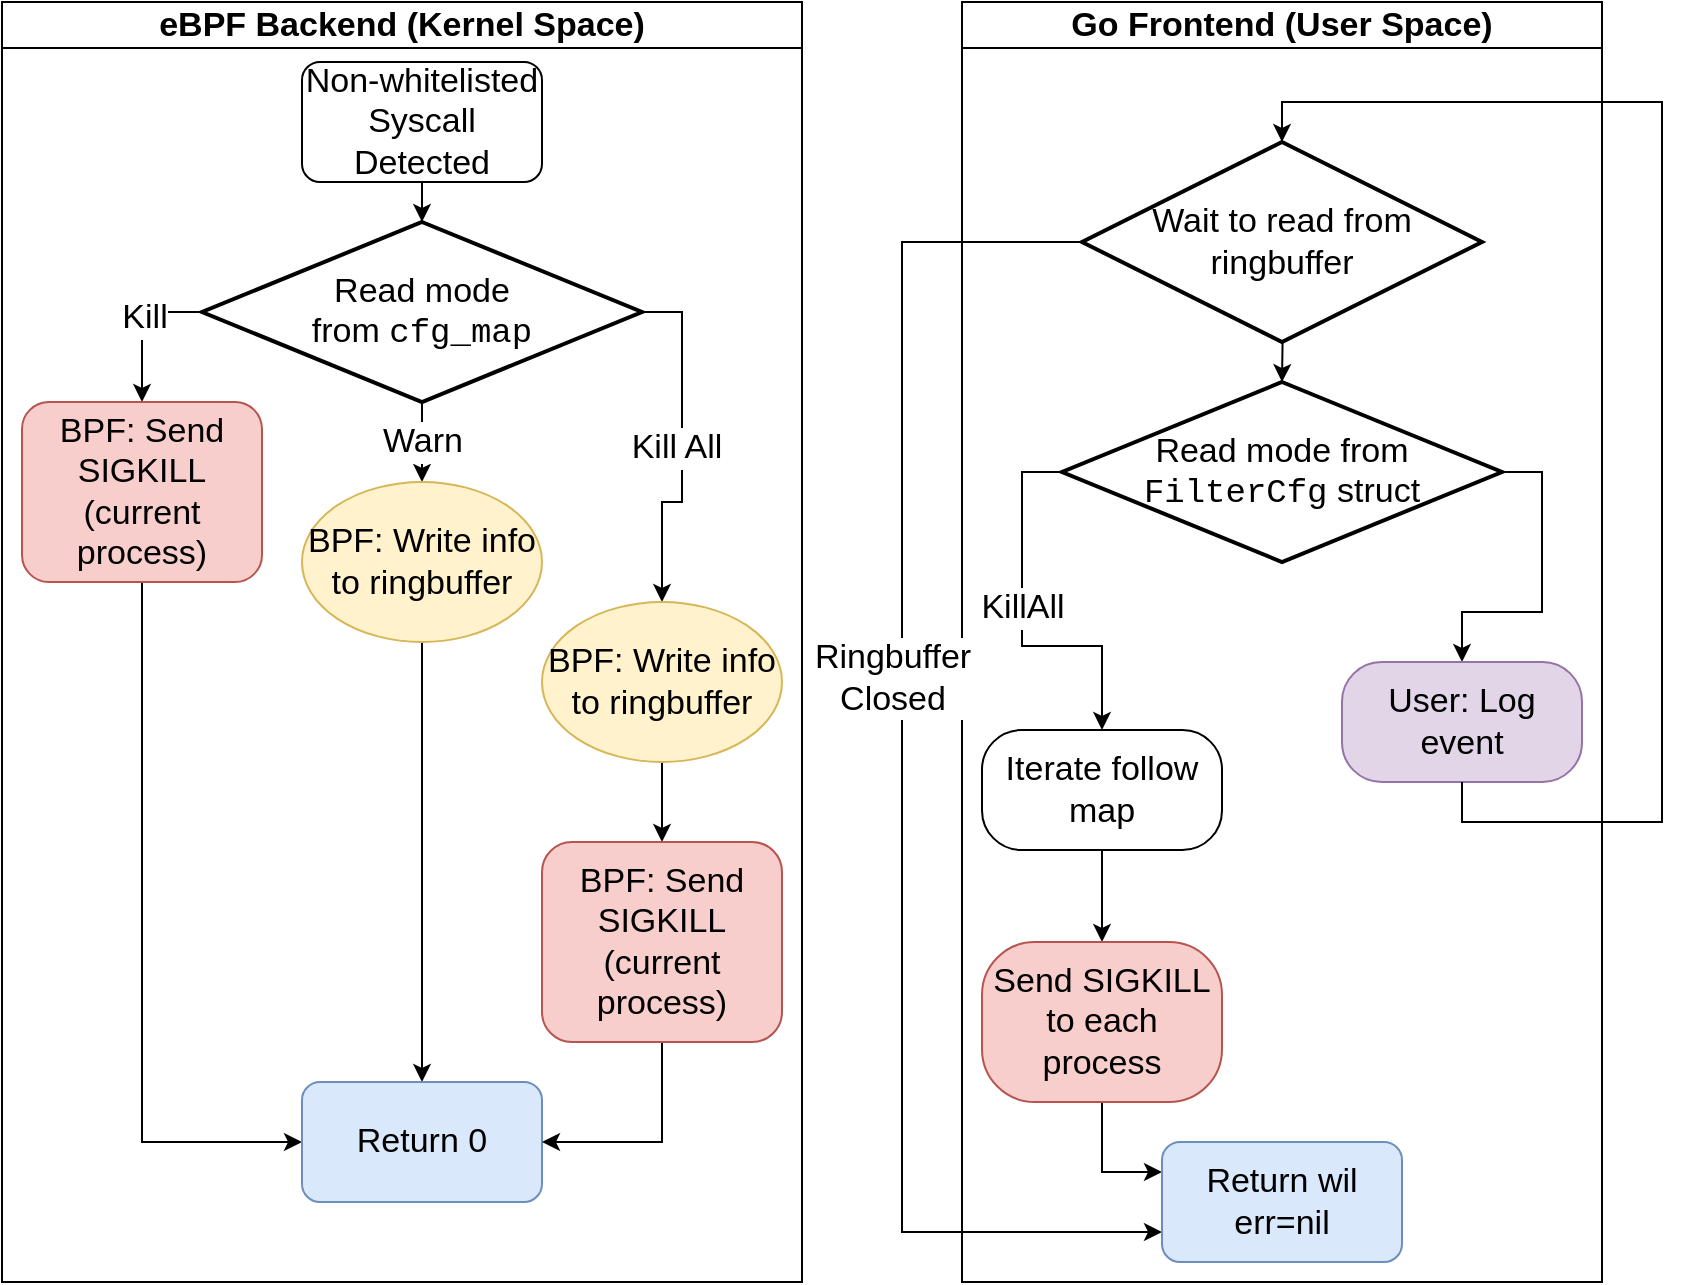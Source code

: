 <mxfile version="26.2.15">
  <diagram name="Page-1" id="4NIV9bs7bUIZyq_QXBLB">
    <mxGraphModel dx="1234" dy="917" grid="1" gridSize="10" guides="1" tooltips="1" connect="1" arrows="1" fold="1" page="1" pageScale="1" pageWidth="1169" pageHeight="827" math="0" shadow="0">
      <root>
        <mxCell id="0" />
        <mxCell id="1" parent="0" />
        <mxCell id="Vm_7mKmRdQNCRdAhx2Lu-3" value="eBPF Backend (Kernel Space)" style="swimlane;whiteSpace=wrap;html=1;fontSize=17;" parent="1" vertex="1">
          <mxGeometry x="80" y="40" width="400" height="640" as="geometry" />
        </mxCell>
        <mxCell id="Vm_7mKmRdQNCRdAhx2Lu-5" value="Non-whitelisted Syscall Detected" style="rounded=1;whiteSpace=wrap;html=1;fontSize=17;" parent="Vm_7mKmRdQNCRdAhx2Lu-3" vertex="1">
          <mxGeometry x="150" y="30" width="120" height="60" as="geometry" />
        </mxCell>
        <mxCell id="Vm_7mKmRdQNCRdAhx2Lu-9" style="edgeStyle=orthogonalEdgeStyle;rounded=0;orthogonalLoop=1;jettySize=auto;html=1;exitX=0;exitY=0.5;exitDx=0;exitDy=0;exitPerimeter=0;entryX=0.5;entryY=0;entryDx=0;entryDy=0;fontSize=17;" parent="Vm_7mKmRdQNCRdAhx2Lu-3" source="Vm_7mKmRdQNCRdAhx2Lu-6" target="Vm_7mKmRdQNCRdAhx2Lu-8" edge="1">
          <mxGeometry relative="1" as="geometry" />
        </mxCell>
        <mxCell id="Vm_7mKmRdQNCRdAhx2Lu-10" value="Kill" style="edgeLabel;html=1;align=center;verticalAlign=middle;resizable=0;points=[];fontSize=17;" parent="Vm_7mKmRdQNCRdAhx2Lu-9" vertex="1" connectable="0">
          <mxGeometry x="-0.127" y="1" relative="1" as="geometry">
            <mxPoint as="offset" />
          </mxGeometry>
        </mxCell>
        <mxCell id="Vm_7mKmRdQNCRdAhx2Lu-12" value="Warn" style="edgeStyle=orthogonalEdgeStyle;rounded=0;orthogonalLoop=1;jettySize=auto;html=1;exitX=0.5;exitY=1;exitDx=0;exitDy=0;exitPerimeter=0;entryX=0.5;entryY=0;entryDx=0;entryDy=0;fontSize=17;" parent="Vm_7mKmRdQNCRdAhx2Lu-3" source="Vm_7mKmRdQNCRdAhx2Lu-6" target="Vm_7mKmRdQNCRdAhx2Lu-11" edge="1">
          <mxGeometry relative="1" as="geometry" />
        </mxCell>
        <mxCell id="Vm_7mKmRdQNCRdAhx2Lu-14" style="edgeStyle=orthogonalEdgeStyle;rounded=0;orthogonalLoop=1;jettySize=auto;html=1;exitX=1;exitY=0.5;exitDx=0;exitDy=0;exitPerimeter=0;entryX=0.5;entryY=0;entryDx=0;entryDy=0;fontSize=17;" parent="Vm_7mKmRdQNCRdAhx2Lu-3" source="Vm_7mKmRdQNCRdAhx2Lu-6" target="Vm_7mKmRdQNCRdAhx2Lu-13" edge="1">
          <mxGeometry relative="1" as="geometry" />
        </mxCell>
        <mxCell id="Vm_7mKmRdQNCRdAhx2Lu-15" value="Kill All" style="edgeLabel;html=1;align=center;verticalAlign=middle;resizable=0;points=[];fontSize=17;" parent="Vm_7mKmRdQNCRdAhx2Lu-14" vertex="1" connectable="0">
          <mxGeometry x="0.005" y="-3" relative="1" as="geometry">
            <mxPoint as="offset" />
          </mxGeometry>
        </mxCell>
        <mxCell id="Vm_7mKmRdQNCRdAhx2Lu-6" value="Read mode&lt;div&gt;from &lt;font face=&quot;Courier New&quot;&gt;cfg_map&lt;/font&gt;&lt;/div&gt;" style="strokeWidth=2;html=1;shape=mxgraph.flowchart.decision;whiteSpace=wrap;fontSize=17;" parent="Vm_7mKmRdQNCRdAhx2Lu-3" vertex="1">
          <mxGeometry x="100" y="110" width="220" height="90" as="geometry" />
        </mxCell>
        <mxCell id="Vm_7mKmRdQNCRdAhx2Lu-7" style="edgeStyle=orthogonalEdgeStyle;rounded=0;orthogonalLoop=1;jettySize=auto;html=1;exitX=0.5;exitY=1;exitDx=0;exitDy=0;entryX=0.5;entryY=0;entryDx=0;entryDy=0;entryPerimeter=0;fontSize=17;" parent="Vm_7mKmRdQNCRdAhx2Lu-3" source="Vm_7mKmRdQNCRdAhx2Lu-5" target="Vm_7mKmRdQNCRdAhx2Lu-6" edge="1">
          <mxGeometry relative="1" as="geometry" />
        </mxCell>
        <mxCell id="Vm_7mKmRdQNCRdAhx2Lu-19" style="edgeStyle=orthogonalEdgeStyle;rounded=0;orthogonalLoop=1;jettySize=auto;html=1;exitX=0.5;exitY=1;exitDx=0;exitDy=0;entryX=0;entryY=0.5;entryDx=0;entryDy=0;fontSize=17;" parent="Vm_7mKmRdQNCRdAhx2Lu-3" source="Vm_7mKmRdQNCRdAhx2Lu-8" target="Vm_7mKmRdQNCRdAhx2Lu-18" edge="1">
          <mxGeometry relative="1" as="geometry" />
        </mxCell>
        <mxCell id="Vm_7mKmRdQNCRdAhx2Lu-8" value="BPF: Send SIGKILL&lt;div&gt;(current process)&lt;/div&gt;" style="rounded=1;whiteSpace=wrap;html=1;fillColor=#f8cecc;strokeColor=#b85450;fontSize=17;" parent="Vm_7mKmRdQNCRdAhx2Lu-3" vertex="1">
          <mxGeometry x="10" y="200" width="120" height="90" as="geometry" />
        </mxCell>
        <mxCell id="Vm_7mKmRdQNCRdAhx2Lu-17" value="" style="edgeStyle=orthogonalEdgeStyle;rounded=0;orthogonalLoop=1;jettySize=auto;html=1;entryX=0.5;entryY=0;entryDx=0;entryDy=0;fontSize=17;" parent="Vm_7mKmRdQNCRdAhx2Lu-3" source="Vm_7mKmRdQNCRdAhx2Lu-11" target="Vm_7mKmRdQNCRdAhx2Lu-18" edge="1">
          <mxGeometry relative="1" as="geometry">
            <mxPoint x="210" y="410" as="targetPoint" />
          </mxGeometry>
        </mxCell>
        <mxCell id="Vm_7mKmRdQNCRdAhx2Lu-11" value="BPF: Write info&lt;div&gt;to ringbuffer&lt;/div&gt;" style="ellipse;whiteSpace=wrap;html=1;fillColor=#fff2cc;strokeColor=#d6b656;fontSize=17;" parent="Vm_7mKmRdQNCRdAhx2Lu-3" vertex="1">
          <mxGeometry x="150" y="240" width="120" height="80" as="geometry" />
        </mxCell>
        <mxCell id="Vm_7mKmRdQNCRdAhx2Lu-21" style="edgeStyle=orthogonalEdgeStyle;rounded=0;orthogonalLoop=1;jettySize=auto;html=1;exitX=0.5;exitY=1;exitDx=0;exitDy=0;entryX=0.5;entryY=0;entryDx=0;entryDy=0;fontSize=17;" parent="Vm_7mKmRdQNCRdAhx2Lu-3" source="Vm_7mKmRdQNCRdAhx2Lu-13" target="Vm_7mKmRdQNCRdAhx2Lu-20" edge="1">
          <mxGeometry relative="1" as="geometry" />
        </mxCell>
        <mxCell id="Vm_7mKmRdQNCRdAhx2Lu-13" value="BPF: Write info&lt;div&gt;to ringbuffer&lt;/div&gt;" style="ellipse;whiteSpace=wrap;html=1;fillColor=#fff2cc;strokeColor=#d6b656;fontSize=17;" parent="Vm_7mKmRdQNCRdAhx2Lu-3" vertex="1">
          <mxGeometry x="270" y="300" width="120" height="80" as="geometry" />
        </mxCell>
        <mxCell id="Vm_7mKmRdQNCRdAhx2Lu-18" value="Return 0" style="rounded=1;whiteSpace=wrap;html=1;fillColor=#dae8fc;strokeColor=#6c8ebf;fontSize=17;" parent="Vm_7mKmRdQNCRdAhx2Lu-3" vertex="1">
          <mxGeometry x="150" y="540" width="120" height="60" as="geometry" />
        </mxCell>
        <mxCell id="Vm_7mKmRdQNCRdAhx2Lu-22" style="edgeStyle=orthogonalEdgeStyle;rounded=0;orthogonalLoop=1;jettySize=auto;html=1;exitX=0.5;exitY=1;exitDx=0;exitDy=0;entryX=1;entryY=0.5;entryDx=0;entryDy=0;fontSize=17;" parent="Vm_7mKmRdQNCRdAhx2Lu-3" source="Vm_7mKmRdQNCRdAhx2Lu-20" target="Vm_7mKmRdQNCRdAhx2Lu-18" edge="1">
          <mxGeometry relative="1" as="geometry" />
        </mxCell>
        <mxCell id="Vm_7mKmRdQNCRdAhx2Lu-20" value="BPF: Send SIGKILL&lt;div&gt;(current process)&lt;/div&gt;" style="rounded=1;whiteSpace=wrap;html=1;fillColor=#f8cecc;strokeColor=#b85450;fontSize=17;" parent="Vm_7mKmRdQNCRdAhx2Lu-3" vertex="1">
          <mxGeometry x="270" y="420" width="120" height="100" as="geometry" />
        </mxCell>
        <mxCell id="Vm_7mKmRdQNCRdAhx2Lu-4" value="Go Frontend (User Space)" style="swimlane;whiteSpace=wrap;html=1;fontSize=17;" parent="1" vertex="1">
          <mxGeometry x="560" y="40" width="320" height="640" as="geometry" />
        </mxCell>
        <mxCell id="Vm_7mKmRdQNCRdAhx2Lu-28" style="edgeStyle=orthogonalEdgeStyle;rounded=0;orthogonalLoop=1;jettySize=auto;html=1;exitX=0;exitY=0.5;exitDx=0;exitDy=0;exitPerimeter=0;entryX=0.5;entryY=0;entryDx=0;entryDy=0;fontSize=17;" parent="Vm_7mKmRdQNCRdAhx2Lu-4" source="Vm_7mKmRdQNCRdAhx2Lu-26" target="Vm_7mKmRdQNCRdAhx2Lu-29" edge="1">
          <mxGeometry relative="1" as="geometry">
            <mxPoint x="60" y="280" as="targetPoint" />
          </mxGeometry>
        </mxCell>
        <mxCell id="Vm_7mKmRdQNCRdAhx2Lu-30" value="KillAll" style="edgeLabel;html=1;align=center;verticalAlign=middle;resizable=0;points=[];fontSize=17;" parent="Vm_7mKmRdQNCRdAhx2Lu-28" vertex="1" connectable="0">
          <mxGeometry x="-0.087" relative="1" as="geometry">
            <mxPoint y="1" as="offset" />
          </mxGeometry>
        </mxCell>
        <mxCell id="Vm_7mKmRdQNCRdAhx2Lu-34" style="edgeStyle=orthogonalEdgeStyle;rounded=0;orthogonalLoop=1;jettySize=auto;html=1;exitX=1;exitY=0.5;exitDx=0;exitDy=0;exitPerimeter=0;entryX=0.5;entryY=0;entryDx=0;entryDy=0;fontSize=17;" parent="Vm_7mKmRdQNCRdAhx2Lu-4" source="Vm_7mKmRdQNCRdAhx2Lu-26" target="Vm_7mKmRdQNCRdAhx2Lu-31" edge="1">
          <mxGeometry relative="1" as="geometry" />
        </mxCell>
        <mxCell id="Vm_7mKmRdQNCRdAhx2Lu-26" value="Read mode from&lt;div&gt;&lt;font face=&quot;Courier New&quot;&gt;FilterCfg&lt;/font&gt; struct&lt;/div&gt;" style="strokeWidth=2;html=1;shape=mxgraph.flowchart.decision;whiteSpace=wrap;fontSize=17;" parent="Vm_7mKmRdQNCRdAhx2Lu-4" vertex="1">
          <mxGeometry x="50" y="190" width="220" height="90" as="geometry" />
        </mxCell>
        <mxCell id="Vm_7mKmRdQNCRdAhx2Lu-27" value="" style="edgeStyle=orthogonalEdgeStyle;rounded=0;orthogonalLoop=1;jettySize=auto;html=1;exitX=0.5;exitY=1;exitDx=0;exitDy=0;entryX=0.5;entryY=0;entryDx=0;entryDy=0;entryPerimeter=0;fontSize=17;" parent="Vm_7mKmRdQNCRdAhx2Lu-4" target="Vm_7mKmRdQNCRdAhx2Lu-26" edge="1">
          <mxGeometry relative="1" as="geometry">
            <mxPoint x="160" y="120" as="sourcePoint" />
          </mxGeometry>
        </mxCell>
        <mxCell id="Vm_7mKmRdQNCRdAhx2Lu-36" style="edgeStyle=orthogonalEdgeStyle;rounded=0;orthogonalLoop=1;jettySize=auto;html=1;exitX=0.5;exitY=1;exitDx=0;exitDy=0;entryX=0.5;entryY=0;entryDx=0;entryDy=0;fontSize=17;" parent="Vm_7mKmRdQNCRdAhx2Lu-4" source="Vm_7mKmRdQNCRdAhx2Lu-29" target="Vm_7mKmRdQNCRdAhx2Lu-37" edge="1">
          <mxGeometry relative="1" as="geometry">
            <mxPoint x="70" y="440" as="targetPoint" />
          </mxGeometry>
        </mxCell>
        <mxCell id="Vm_7mKmRdQNCRdAhx2Lu-29" value="Iterate follow map" style="rounded=1;whiteSpace=wrap;html=1;arcSize=33;fontSize=17;" parent="Vm_7mKmRdQNCRdAhx2Lu-4" vertex="1">
          <mxGeometry x="10" y="364" width="120" height="60" as="geometry" />
        </mxCell>
        <mxCell id="Vm_7mKmRdQNCRdAhx2Lu-31" value="User: Log event" style="rounded=1;whiteSpace=wrap;html=1;arcSize=33;fillColor=#e1d5e7;strokeColor=#9673a6;fontSize=17;" parent="Vm_7mKmRdQNCRdAhx2Lu-4" vertex="1">
          <mxGeometry x="190" y="330" width="120" height="60" as="geometry" />
        </mxCell>
        <mxCell id="Vm_7mKmRdQNCRdAhx2Lu-49" style="edgeStyle=orthogonalEdgeStyle;rounded=0;hachureGap=4;orthogonalLoop=1;jettySize=auto;html=1;exitX=0.5;exitY=1;exitDx=0;exitDy=0;entryX=0;entryY=0.25;entryDx=0;entryDy=0;fontFamily=Architects Daughter;fontSource=https%3A%2F%2Ffonts.googleapis.com%2Fcss%3Ffamily%3DArchitects%2BDaughter;fontSize=17;" parent="Vm_7mKmRdQNCRdAhx2Lu-4" source="Vm_7mKmRdQNCRdAhx2Lu-37" target="Vm_7mKmRdQNCRdAhx2Lu-43" edge="1">
          <mxGeometry relative="1" as="geometry" />
        </mxCell>
        <mxCell id="Vm_7mKmRdQNCRdAhx2Lu-37" value="Send SIGKILL to each process" style="rounded=1;whiteSpace=wrap;html=1;arcSize=33;fillColor=#f8cecc;strokeColor=#b85450;fontSize=17;" parent="Vm_7mKmRdQNCRdAhx2Lu-4" vertex="1">
          <mxGeometry x="10" y="470" width="120" height="80" as="geometry" />
        </mxCell>
        <mxCell id="Vm_7mKmRdQNCRdAhx2Lu-51" style="edgeStyle=orthogonalEdgeStyle;rounded=0;hachureGap=4;orthogonalLoop=1;jettySize=auto;html=1;exitX=0;exitY=0.5;exitDx=0;exitDy=0;exitPerimeter=0;fontFamily=Architects Daughter;fontSource=https%3A%2F%2Ffonts.googleapis.com%2Fcss%3Ffamily%3DArchitects%2BDaughter;entryX=0;entryY=0.75;entryDx=0;entryDy=0;fontSize=17;" parent="Vm_7mKmRdQNCRdAhx2Lu-4" source="Vm_7mKmRdQNCRdAhx2Lu-38" target="Vm_7mKmRdQNCRdAhx2Lu-43" edge="1">
          <mxGeometry relative="1" as="geometry">
            <mxPoint x="40" y="120" as="targetPoint" />
            <Array as="points">
              <mxPoint x="-30" y="120" />
              <mxPoint x="-30" y="615" />
            </Array>
          </mxGeometry>
        </mxCell>
        <mxCell id="Vm_7mKmRdQNCRdAhx2Lu-53" value="Ringbuffer&lt;div&gt;Closed&lt;/div&gt;" style="edgeLabel;html=1;align=center;verticalAlign=middle;resizable=0;points=[];hachureGap=4;fontFamily=Helvetica;fontSize=17;" parent="Vm_7mKmRdQNCRdAhx2Lu-51" vertex="1" connectable="0">
          <mxGeometry x="-0.138" y="4" relative="1" as="geometry">
            <mxPoint x="-9" as="offset" />
          </mxGeometry>
        </mxCell>
        <mxCell id="Vm_7mKmRdQNCRdAhx2Lu-38" value="Wait to read from&lt;div&gt;ringbuffer&lt;/div&gt;" style="strokeWidth=2;html=1;shape=mxgraph.flowchart.decision;whiteSpace=wrap;fontSize=17;" parent="Vm_7mKmRdQNCRdAhx2Lu-4" vertex="1">
          <mxGeometry x="60" y="70" width="200" height="100" as="geometry" />
        </mxCell>
        <mxCell id="Vm_7mKmRdQNCRdAhx2Lu-43" value="Return wil err=nil" style="rounded=1;whiteSpace=wrap;html=1;fillColor=#dae8fc;strokeColor=#6c8ebf;fontSize=17;" parent="Vm_7mKmRdQNCRdAhx2Lu-4" vertex="1">
          <mxGeometry x="100" y="570" width="120" height="60" as="geometry" />
        </mxCell>
        <mxCell id="Vm_7mKmRdQNCRdAhx2Lu-54" style="edgeStyle=orthogonalEdgeStyle;rounded=0;hachureGap=4;orthogonalLoop=1;jettySize=auto;html=1;exitX=0.5;exitY=1;exitDx=0;exitDy=0;entryX=0.5;entryY=0;entryDx=0;entryDy=0;entryPerimeter=0;fontFamily=Architects Daughter;fontSource=https%3A%2F%2Ffonts.googleapis.com%2Fcss%3Ffamily%3DArchitects%2BDaughter;fontSize=17;" parent="Vm_7mKmRdQNCRdAhx2Lu-4" source="Vm_7mKmRdQNCRdAhx2Lu-31" target="Vm_7mKmRdQNCRdAhx2Lu-38" edge="1">
          <mxGeometry relative="1" as="geometry">
            <Array as="points">
              <mxPoint x="250" y="410" />
              <mxPoint x="350" y="410" />
              <mxPoint x="350" y="50" />
              <mxPoint x="160" y="50" />
            </Array>
          </mxGeometry>
        </mxCell>
      </root>
    </mxGraphModel>
  </diagram>
</mxfile>
